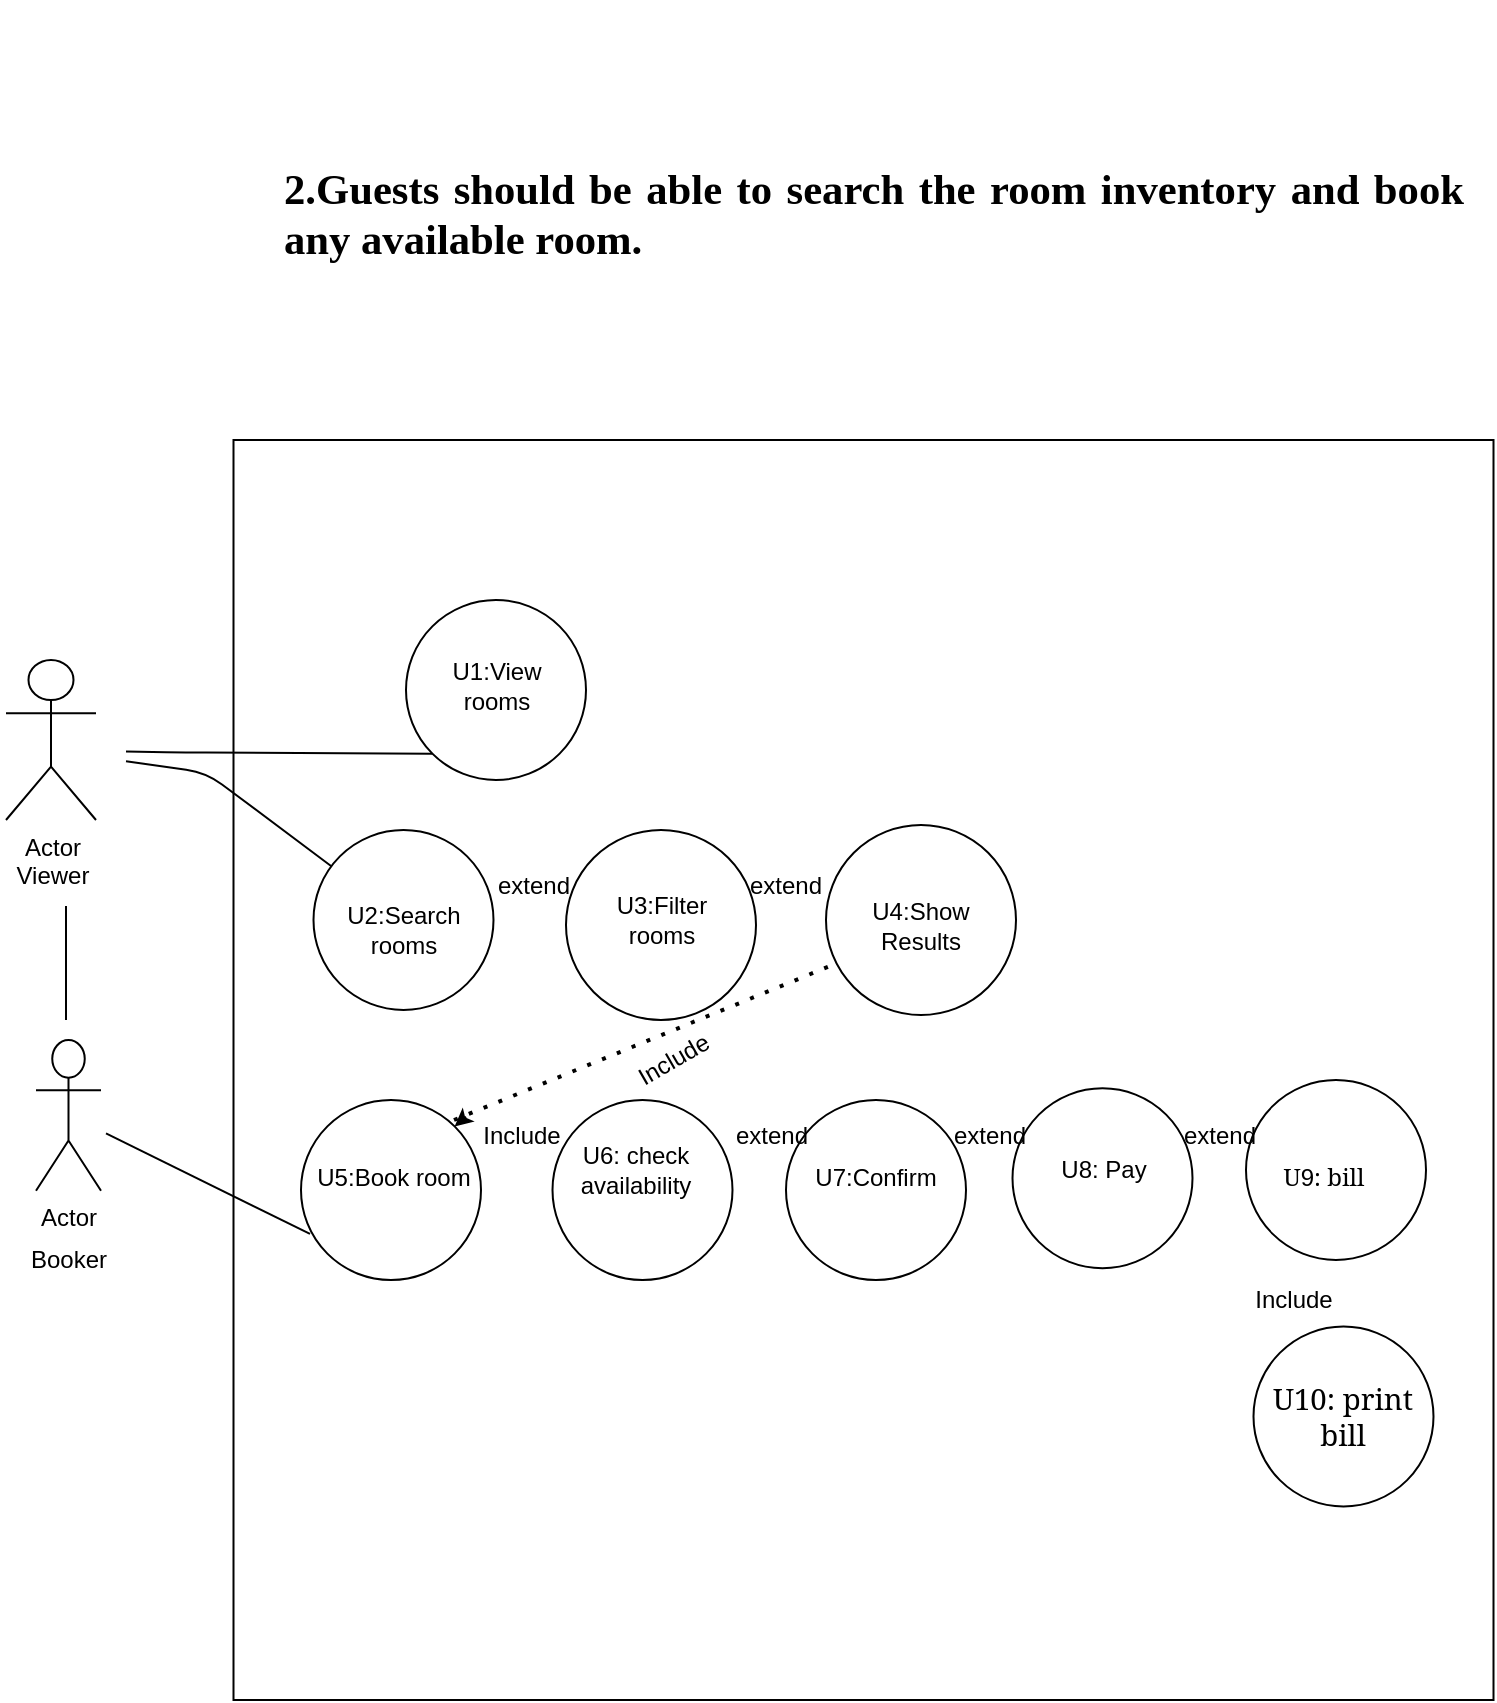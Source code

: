 <mxfile version="13.9.7" type="github">
  <diagram id="4UGJytVWH1Cr-C3hoVij" name="Page-1">
    <mxGraphModel dx="868" dy="1619" grid="1" gridSize="10" guides="1" tooltips="1" connect="1" arrows="1" fold="1" page="1" pageScale="1" pageWidth="827" pageHeight="1169" math="0" shadow="0">
      <root>
        <mxCell id="0" />
        <mxCell id="1" parent="0" />
        <mxCell id="ItGvCnHqwmwOMa5XZKfp-4" value="&lt;p style=&quot;margin-top: 12.0pt ; margin-right: 0cm ; margin-bottom: 12.0pt ; margin-left: 36.0pt ; text-align: justify ; text-indent: -18.0pt ; background: white&quot;&gt;&lt;b&gt;&lt;span style=&quot;font-size: 16.0pt ; font-family: &amp;#34;calibri&amp;#34; , &amp;#34;sans-serif&amp;#34;&quot;&gt;&lt;span style=&quot;font-weight: normal ; font-stretch: normal ; font-size: 7pt ; line-height: normal ; font-family: &amp;#34;times new roman&amp;#34;&quot;&gt;&amp;nbsp; &amp;nbsp;&lt;br&gt;&lt;/span&gt;&lt;/span&gt;&lt;/b&gt;&lt;span dir=&quot;LTR&quot;&gt;&lt;/span&gt;&lt;b&gt;&lt;span style=&quot;font-size: 16.0pt ; font-family: &amp;#34;calibri&amp;#34; , &amp;#34;sans-serif&amp;#34;&quot;&gt;2.Guests should be able to search the room inventory and book any available room.&lt;/span&gt;&lt;/b&gt;&lt;/p&gt;" style="text;html=1;strokeColor=none;fillColor=none;align=center;verticalAlign=middle;whiteSpace=wrap;rounded=0;" parent="1" vertex="1">
          <mxGeometry x="200" y="-220" width="640" height="190" as="geometry" />
        </mxCell>
        <mxCell id="ItGvCnHqwmwOMa5XZKfp-5" value="" style="whiteSpace=wrap;html=1;aspect=fixed;" parent="1" vertex="1">
          <mxGeometry x="223.75" width="630" height="630" as="geometry" />
        </mxCell>
        <mxCell id="ItGvCnHqwmwOMa5XZKfp-11" value="" style="ellipse;whiteSpace=wrap;html=1;aspect=fixed;" parent="1" vertex="1">
          <mxGeometry x="310" y="80" width="90" height="90" as="geometry" />
        </mxCell>
        <mxCell id="ItGvCnHqwmwOMa5XZKfp-12" value="U1:View rooms" style="text;html=1;strokeColor=none;fillColor=none;align=center;verticalAlign=middle;whiteSpace=wrap;rounded=0;" parent="1" vertex="1">
          <mxGeometry x="322.5" y="110" width="65" height="25" as="geometry" />
        </mxCell>
        <mxCell id="ItGvCnHqwmwOMa5XZKfp-13" value="" style="ellipse;whiteSpace=wrap;html=1;aspect=fixed;" parent="1" vertex="1">
          <mxGeometry x="263.75" y="195" width="90" height="90" as="geometry" />
        </mxCell>
        <mxCell id="ItGvCnHqwmwOMa5XZKfp-14" value="U2:Search rooms" style="text;html=1;strokeColor=none;fillColor=none;align=center;verticalAlign=middle;whiteSpace=wrap;rounded=0;" parent="1" vertex="1">
          <mxGeometry x="270" y="232.5" width="77.5" height="25" as="geometry" />
        </mxCell>
        <mxCell id="ItGvCnHqwmwOMa5XZKfp-17" value="" style="ellipse;whiteSpace=wrap;html=1;aspect=fixed;" parent="1" vertex="1">
          <mxGeometry x="390" y="195" width="95" height="95" as="geometry" />
        </mxCell>
        <mxCell id="ItGvCnHqwmwOMa5XZKfp-18" value="U3:Filter rooms" style="text;html=1;strokeColor=none;fillColor=none;align=center;verticalAlign=middle;whiteSpace=wrap;rounded=0;" parent="1" vertex="1">
          <mxGeometry x="398.75" y="227.5" width="77.5" height="25" as="geometry" />
        </mxCell>
        <mxCell id="ItGvCnHqwmwOMa5XZKfp-22" value="Booker" style="text;html=1;align=center;verticalAlign=middle;resizable=0;points=[];autosize=1;" parent="1" vertex="1">
          <mxGeometry x="116.25" y="400.01" width="50" height="20" as="geometry" />
        </mxCell>
        <mxCell id="ItGvCnHqwmwOMa5XZKfp-27" value="" style="endArrow=none;html=1;entryX=0;entryY=1;entryDx=0;entryDy=0;" parent="1" target="ItGvCnHqwmwOMa5XZKfp-11" edge="1">
          <mxGeometry width="50" height="50" relative="1" as="geometry">
            <mxPoint x="170" y="155.714" as="sourcePoint" />
            <mxPoint x="200" y="123.75" as="targetPoint" />
            <Array as="points">
              <mxPoint x="200" y="156.25" />
            </Array>
          </mxGeometry>
        </mxCell>
        <mxCell id="ItGvCnHqwmwOMa5XZKfp-28" value="" style="endArrow=none;html=1;" parent="1" target="ItGvCnHqwmwOMa5XZKfp-13" edge="1">
          <mxGeometry width="50" height="50" relative="1" as="geometry">
            <mxPoint x="170" y="160.625" as="sourcePoint" />
            <mxPoint x="333.18" y="166.82" as="targetPoint" />
            <Array as="points">
              <mxPoint x="210" y="166.25" />
            </Array>
          </mxGeometry>
        </mxCell>
        <mxCell id="ItGvCnHqwmwOMa5XZKfp-32" value="" style="ellipse;whiteSpace=wrap;html=1;aspect=fixed;" parent="1" vertex="1">
          <mxGeometry x="257.5" y="330.01" width="90" height="90" as="geometry" />
        </mxCell>
        <mxCell id="ItGvCnHqwmwOMa5XZKfp-33" value="" style="endArrow=none;html=1;exitX=0.981;exitY=0.4;exitDx=0;exitDy=0;exitPerimeter=0;entryX=0.05;entryY=0.744;entryDx=0;entryDy=0;entryPerimeter=0;" parent="1" target="ItGvCnHqwmwOMa5XZKfp-32" edge="1">
          <mxGeometry width="50" height="50" relative="1" as="geometry">
            <mxPoint x="160.0" y="346.72" as="sourcePoint" />
            <mxPoint x="247.972" y="344.275" as="targetPoint" />
            <Array as="points" />
          </mxGeometry>
        </mxCell>
        <mxCell id="ItGvCnHqwmwOMa5XZKfp-34" value="U5:Book room" style="text;html=1;strokeColor=none;fillColor=none;align=center;verticalAlign=middle;whiteSpace=wrap;rounded=0;" parent="1" vertex="1">
          <mxGeometry x="260" y="356.49" width="87.5" height="25" as="geometry" />
        </mxCell>
        <mxCell id="ItGvCnHqwmwOMa5XZKfp-35" value="" style="ellipse;whiteSpace=wrap;html=1;aspect=fixed;" parent="1" vertex="1">
          <mxGeometry x="383.25" y="330.01" width="90" height="90" as="geometry" />
        </mxCell>
        <mxCell id="ItGvCnHqwmwOMa5XZKfp-36" value="U6: check availability" style="text;html=1;strokeColor=none;fillColor=none;align=center;verticalAlign=middle;whiteSpace=wrap;rounded=0;" parent="1" vertex="1">
          <mxGeometry x="386.25" y="352.5" width="77.5" height="25" as="geometry" />
        </mxCell>
        <mxCell id="ItGvCnHqwmwOMa5XZKfp-37" value="" style="ellipse;whiteSpace=wrap;html=1;aspect=fixed;" parent="1" vertex="1">
          <mxGeometry x="500" y="330.01" width="90" height="90" as="geometry" />
        </mxCell>
        <mxCell id="ItGvCnHqwmwOMa5XZKfp-38" value="U7:Confirm" style="text;html=1;strokeColor=none;fillColor=none;align=center;verticalAlign=middle;whiteSpace=wrap;rounded=0;" parent="1" vertex="1">
          <mxGeometry x="506.25" y="356.49" width="77.5" height="25" as="geometry" />
        </mxCell>
        <mxCell id="ItGvCnHqwmwOMa5XZKfp-39" value="" style="ellipse;whiteSpace=wrap;html=1;aspect=fixed;" parent="1" vertex="1">
          <mxGeometry x="613.25" y="324.13" width="90" height="90" as="geometry" />
        </mxCell>
        <mxCell id="ItGvCnHqwmwOMa5XZKfp-40" value="U8: Pay" style="text;html=1;strokeColor=none;fillColor=none;align=center;verticalAlign=middle;whiteSpace=wrap;rounded=0;" parent="1" vertex="1">
          <mxGeometry x="619.5" y="352.5" width="77.5" height="25" as="geometry" />
        </mxCell>
        <mxCell id="ItGvCnHqwmwOMa5XZKfp-41" value="" style="ellipse;whiteSpace=wrap;html=1;aspect=fixed;" parent="1" vertex="1">
          <mxGeometry x="730" y="320" width="90" height="90" as="geometry" />
        </mxCell>
        <mxCell id="ItGvCnHqwmwOMa5XZKfp-42" value="&lt;p class=&quot;MsoNormal&quot;&gt;&lt;span style=&quot;font-family: &amp;#34;cambria&amp;#34; , &amp;#34;serif&amp;#34;&quot;&gt;U&lt;/span&gt;&lt;span dir=&quot;RTL&quot;&gt;&lt;/span&gt;&lt;span dir=&quot;RTL&quot;&gt;&lt;/span&gt;&lt;span lang=&quot;AR-SA&quot; dir=&quot;RTL&quot; style=&quot;font-family: &amp;#34;arial&amp;#34; , &amp;#34;sans-serif&amp;#34;&quot;&gt;&lt;span dir=&quot;RTL&quot;&gt;&lt;/span&gt;&lt;span dir=&quot;RTL&quot;&gt;&lt;/span&gt;9&lt;/span&gt;&lt;span dir=&quot;LTR&quot;&gt;&lt;/span&gt;&lt;span dir=&quot;LTR&quot;&gt;&lt;/span&gt;&lt;span style=&quot;font-family: &amp;#34;cambria&amp;#34; , &amp;#34;serif&amp;#34;&quot;&gt;&lt;span dir=&quot;LTR&quot;&gt;&lt;/span&gt;&lt;span dir=&quot;LTR&quot;&gt;&lt;/span&gt;: bill&lt;/span&gt;&lt;/p&gt;" style="text;html=1;strokeColor=none;fillColor=none;align=center;verticalAlign=middle;whiteSpace=wrap;rounded=0;" parent="1" vertex="1">
          <mxGeometry x="730.25" y="356.49" width="77.5" height="25" as="geometry" />
        </mxCell>
        <mxCell id="ItGvCnHqwmwOMa5XZKfp-43" value="" style="ellipse;whiteSpace=wrap;html=1;aspect=fixed;" parent="1" vertex="1">
          <mxGeometry x="733.75" y="443.25" width="90" height="90" as="geometry" />
        </mxCell>
        <mxCell id="ItGvCnHqwmwOMa5XZKfp-44" value="&lt;span style=&quot;font-size: 11.0pt ; line-height: 115% ; font-family: &amp;#34;cambria&amp;#34; , &amp;#34;serif&amp;#34;&quot;&gt;U10: print bill&lt;/span&gt;" style="text;html=1;strokeColor=none;fillColor=none;align=center;verticalAlign=middle;whiteSpace=wrap;rounded=0;" parent="1" vertex="1">
          <mxGeometry x="736.75" y="475.75" width="83.25" height="25" as="geometry" />
        </mxCell>
        <mxCell id="ItGvCnHqwmwOMa5XZKfp-50" value="" style="shape=image;html=1;verticalAlign=top;verticalLabelPosition=bottom;labelBackgroundColor=#ffffff;imageAspect=0;aspect=fixed;image=https://cdn2.iconfinder.com/data/icons/navigation-set-arrows-part-two/32/Arrow_Dotted_Left-128.png" parent="1" vertex="1">
          <mxGeometry x="357.25" y="227.25" width="32.75" height="32.75" as="geometry" />
        </mxCell>
        <mxCell id="ItGvCnHqwmwOMa5XZKfp-51" value="" style="shape=image;html=1;verticalAlign=top;verticalLabelPosition=bottom;labelBackgroundColor=#ffffff;imageAspect=0;aspect=fixed;image=https://cdn2.iconfinder.com/data/icons/navigation-set-arrows-part-two/32/Arrow_Dotted_Left-128.png" parent="1" vertex="1">
          <mxGeometry x="347.5" y="352.5" width="33.25" height="33.25" as="geometry" />
        </mxCell>
        <mxCell id="ItGvCnHqwmwOMa5XZKfp-52" value="" style="shape=image;html=1;verticalAlign=top;verticalLabelPosition=bottom;labelBackgroundColor=#ffffff;imageAspect=0;aspect=fixed;image=https://cdn2.iconfinder.com/data/icons/navigation-set-arrows-part-two/32/Arrow_Dotted_Left-128.png" parent="1" vertex="1">
          <mxGeometry x="703.25" y="356.49" width="27" height="27" as="geometry" />
        </mxCell>
        <mxCell id="ItGvCnHqwmwOMa5XZKfp-53" value="" style="shape=image;html=1;verticalAlign=top;verticalLabelPosition=bottom;labelBackgroundColor=#ffffff;imageAspect=0;aspect=fixed;image=https://cdn2.iconfinder.com/data/icons/navigation-set-arrows-part-two/32/Arrow_Dotted_Left-128.png" parent="1" vertex="1">
          <mxGeometry x="473.75" y="358.38" width="26.25" height="26.25" as="geometry" />
        </mxCell>
        <mxCell id="ItGvCnHqwmwOMa5XZKfp-54" value="" style="shape=image;html=1;verticalAlign=top;verticalLabelPosition=bottom;labelBackgroundColor=#ffffff;imageAspect=0;aspect=fixed;image=https://cdn2.iconfinder.com/data/icons/navigation-set-arrows-part-two/32/Arrow_Dotted_Left-128.png" parent="1" vertex="1">
          <mxGeometry x="590" y="358.37" width="23.25" height="23.25" as="geometry" />
        </mxCell>
        <mxCell id="ItGvCnHqwmwOMa5XZKfp-57" value="" style="shape=image;html=1;verticalAlign=top;verticalLabelPosition=bottom;labelBackgroundColor=#ffffff;imageAspect=0;aspect=fixed;image=https://cdn2.iconfinder.com/data/icons/navigation-set-arrows-part-two/32/Arrow_Dotted_Left-128.png;rotation=90;" parent="1" vertex="1">
          <mxGeometry x="762.12" y="410" width="33.25" height="33.25" as="geometry" />
        </mxCell>
        <mxCell id="ItGvCnHqwmwOMa5XZKfp-64" value="" style="ellipse;whiteSpace=wrap;html=1;aspect=fixed;" parent="1" vertex="1">
          <mxGeometry x="520" y="192.5" width="95" height="95" as="geometry" />
        </mxCell>
        <mxCell id="ItGvCnHqwmwOMa5XZKfp-65" value="extend" style="text;html=1;strokeColor=none;fillColor=none;align=center;verticalAlign=middle;whiteSpace=wrap;rounded=0;" parent="1" vertex="1">
          <mxGeometry x="353.63" y="212.5" width="40" height="20" as="geometry" />
        </mxCell>
        <mxCell id="ItGvCnHqwmwOMa5XZKfp-66" value="U4:Show Results" style="text;html=1;strokeColor=none;fillColor=none;align=center;verticalAlign=middle;whiteSpace=wrap;rounded=0;" parent="1" vertex="1">
          <mxGeometry x="525" y="222.5" width="85" height="40" as="geometry" />
        </mxCell>
        <mxCell id="ItGvCnHqwmwOMa5XZKfp-67" value="" style="shape=image;html=1;verticalAlign=top;verticalLabelPosition=bottom;labelBackgroundColor=#ffffff;imageAspect=0;aspect=fixed;image=https://cdn2.iconfinder.com/data/icons/navigation-set-arrows-part-two/32/Arrow_Dotted_Left-128.png" parent="1" vertex="1">
          <mxGeometry x="485" y="226.12" width="35" height="35" as="geometry" />
        </mxCell>
        <mxCell id="ItGvCnHqwmwOMa5XZKfp-68" value="extend" style="text;html=1;strokeColor=none;fillColor=none;align=center;verticalAlign=middle;whiteSpace=wrap;rounded=0;" parent="1" vertex="1">
          <mxGeometry x="480" y="206.25" width="40" height="32.5" as="geometry" />
        </mxCell>
        <mxCell id="ItGvCnHqwmwOMa5XZKfp-69" value="Include" style="text;html=1;strokeColor=none;fillColor=none;align=center;verticalAlign=middle;whiteSpace=wrap;rounded=0;" parent="1" vertex="1">
          <mxGeometry x="347.5" y="338.38" width="40" height="20" as="geometry" />
        </mxCell>
        <mxCell id="ItGvCnHqwmwOMa5XZKfp-70" value="extend" style="text;html=1;strokeColor=none;fillColor=none;align=center;verticalAlign=middle;whiteSpace=wrap;rounded=0;" parent="1" vertex="1">
          <mxGeometry x="473.25" y="332.13" width="40" height="32.5" as="geometry" />
        </mxCell>
        <mxCell id="ItGvCnHqwmwOMa5XZKfp-72" value="extend" style="text;html=1;strokeColor=none;fillColor=none;align=center;verticalAlign=middle;whiteSpace=wrap;rounded=0;" parent="1" vertex="1">
          <mxGeometry x="581.63" y="332.13" width="40" height="32.5" as="geometry" />
        </mxCell>
        <mxCell id="ItGvCnHqwmwOMa5XZKfp-73" value="extend" style="text;html=1;strokeColor=none;fillColor=none;align=center;verticalAlign=middle;whiteSpace=wrap;rounded=0;" parent="1" vertex="1">
          <mxGeometry x="696.75" y="332.13" width="40" height="32.5" as="geometry" />
        </mxCell>
        <mxCell id="ItGvCnHqwmwOMa5XZKfp-74" value="Include" style="text;html=1;strokeColor=none;fillColor=none;align=center;verticalAlign=middle;whiteSpace=wrap;rounded=0;" parent="1" vertex="1">
          <mxGeometry x="733.75" y="420.01" width="40" height="20" as="geometry" />
        </mxCell>
        <mxCell id="ItGvCnHqwmwOMa5XZKfp-78" value="Include" style="text;html=1;strokeColor=none;fillColor=none;align=center;verticalAlign=middle;whiteSpace=wrap;rounded=0;rotation=-30;" parent="1" vertex="1">
          <mxGeometry x="423.75" y="300" width="40" height="20" as="geometry" />
        </mxCell>
        <mxCell id="ItGvCnHqwmwOMa5XZKfp-84" value="Actor" style="shape=umlActor;verticalLabelPosition=bottom;verticalAlign=top;html=1;outlineConnect=0;" parent="1" vertex="1">
          <mxGeometry x="125" y="300" width="32.5" height="75.37" as="geometry" />
        </mxCell>
        <mxCell id="ItGvCnHqwmwOMa5XZKfp-88" value="Actor" style="shape=umlActor;verticalLabelPosition=bottom;verticalAlign=top;html=1;outlineConnect=0;" parent="1" vertex="1">
          <mxGeometry x="110" y="110" width="45" height="80" as="geometry" />
        </mxCell>
        <mxCell id="ItGvCnHqwmwOMa5XZKfp-91" value="Viewer" style="text;html=1;align=center;verticalAlign=middle;resizable=0;points=[];autosize=1;" parent="1" vertex="1">
          <mxGeometry x="107.5" y="207.5" width="50" height="20" as="geometry" />
        </mxCell>
        <mxCell id="ItGvCnHqwmwOMa5XZKfp-94" value="" style="endArrow=none;html=1;" parent="1" edge="1">
          <mxGeometry width="50" height="50" relative="1" as="geometry">
            <mxPoint x="140" y="290" as="sourcePoint" />
            <mxPoint x="140" y="233" as="targetPoint" />
            <Array as="points">
              <mxPoint x="140" y="270" />
            </Array>
          </mxGeometry>
        </mxCell>
        <mxCell id="ItGvCnHqwmwOMa5XZKfp-95" value="" style="endArrow=none;dashed=1;html=1;dashPattern=1 3;strokeWidth=2;" parent="1" edge="1">
          <mxGeometry width="50" height="50" relative="1" as="geometry">
            <mxPoint x="334" y="340" as="sourcePoint" />
            <mxPoint x="523.25" y="262.5" as="targetPoint" />
          </mxGeometry>
        </mxCell>
        <mxCell id="ItGvCnHqwmwOMa5XZKfp-99" value="" style="endArrow=classic;html=1;entryX=1;entryY=0;entryDx=0;entryDy=0;" parent="1" target="ItGvCnHqwmwOMa5XZKfp-32" edge="1">
          <mxGeometry width="50" height="50" relative="1" as="geometry">
            <mxPoint x="340" y="338.38" as="sourcePoint" />
            <mxPoint x="330" y="348.38" as="targetPoint" />
          </mxGeometry>
        </mxCell>
      </root>
    </mxGraphModel>
  </diagram>
</mxfile>
